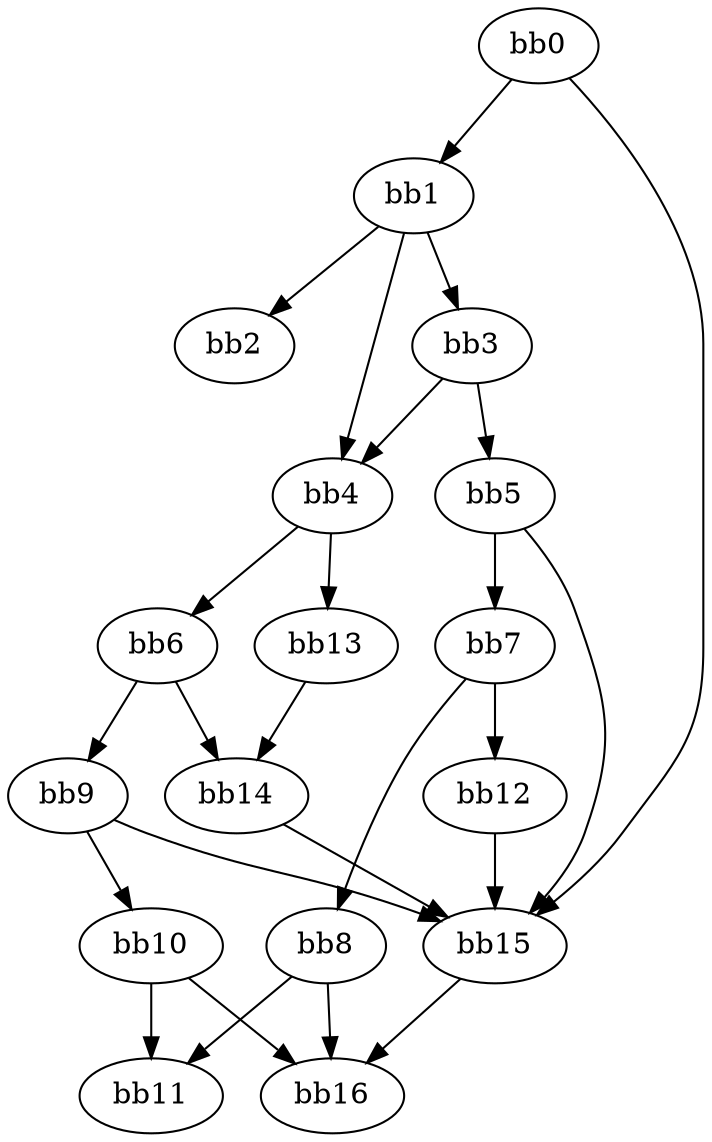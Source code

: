 digraph {
    0 [ label = "bb0\l" ]
    1 [ label = "bb1\l" ]
    2 [ label = "bb2\l" ]
    3 [ label = "bb3\l" ]
    4 [ label = "bb4\l" ]
    5 [ label = "bb5\l" ]
    6 [ label = "bb6\l" ]
    7 [ label = "bb7\l" ]
    8 [ label = "bb8\l" ]
    9 [ label = "bb9\l" ]
    10 [ label = "bb10\l" ]
    11 [ label = "bb11\l" ]
    12 [ label = "bb12\l" ]
    13 [ label = "bb13\l" ]
    14 [ label = "bb14\l" ]
    15 [ label = "bb15\l" ]
    16 [ label = "bb16\l" ]
    0 -> 1 [ ]
    0 -> 15 [ ]
    1 -> 2 [ ]
    1 -> 3 [ ]
    1 -> 4 [ ]
    3 -> 4 [ ]
    3 -> 5 [ ]
    4 -> 6 [ ]
    4 -> 13 [ ]
    5 -> 7 [ ]
    5 -> 15 [ ]
    6 -> 9 [ ]
    6 -> 14 [ ]
    7 -> 8 [ ]
    7 -> 12 [ ]
    8 -> 11 [ ]
    8 -> 16 [ ]
    9 -> 10 [ ]
    9 -> 15 [ ]
    10 -> 11 [ ]
    10 -> 16 [ ]
    12 -> 15 [ ]
    13 -> 14 [ ]
    14 -> 15 [ ]
    15 -> 16 [ ]
}

